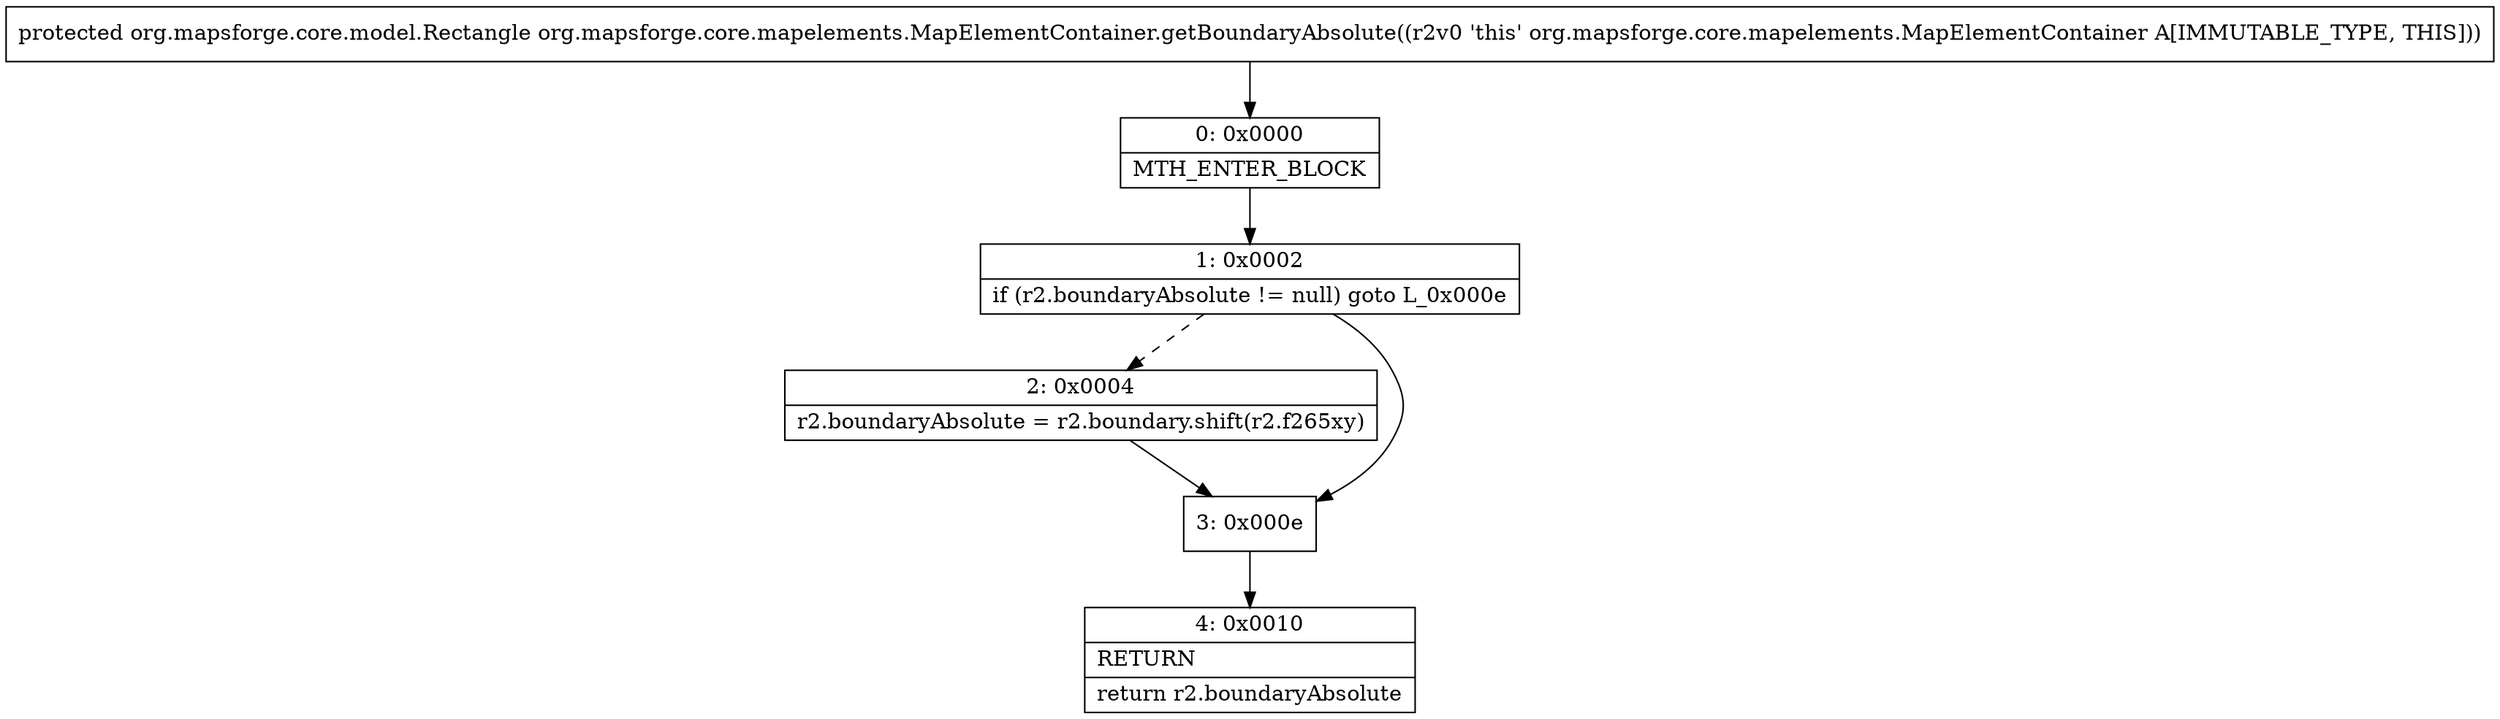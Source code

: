 digraph "CFG fororg.mapsforge.core.mapelements.MapElementContainer.getBoundaryAbsolute()Lorg\/mapsforge\/core\/model\/Rectangle;" {
Node_0 [shape=record,label="{0\:\ 0x0000|MTH_ENTER_BLOCK\l}"];
Node_1 [shape=record,label="{1\:\ 0x0002|if (r2.boundaryAbsolute != null) goto L_0x000e\l}"];
Node_2 [shape=record,label="{2\:\ 0x0004|r2.boundaryAbsolute = r2.boundary.shift(r2.f265xy)\l}"];
Node_3 [shape=record,label="{3\:\ 0x000e}"];
Node_4 [shape=record,label="{4\:\ 0x0010|RETURN\l|return r2.boundaryAbsolute\l}"];
MethodNode[shape=record,label="{protected org.mapsforge.core.model.Rectangle org.mapsforge.core.mapelements.MapElementContainer.getBoundaryAbsolute((r2v0 'this' org.mapsforge.core.mapelements.MapElementContainer A[IMMUTABLE_TYPE, THIS])) }"];
MethodNode -> Node_0;
Node_0 -> Node_1;
Node_1 -> Node_2[style=dashed];
Node_1 -> Node_3;
Node_2 -> Node_3;
Node_3 -> Node_4;
}

